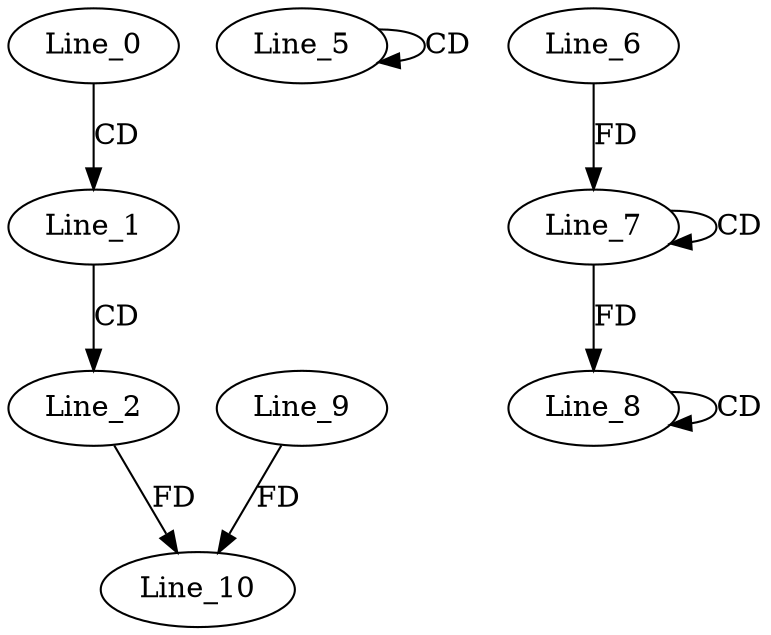 digraph G {
  Line_0;
  Line_1;
  Line_2;
  Line_5;
  Line_5;
  Line_7;
  Line_7;
  Line_6;
  Line_8;
  Line_8;
  Line_10;
  Line_9;
  Line_0 -> Line_1 [ label="CD" ];
  Line_1 -> Line_2 [ label="CD" ];
  Line_5 -> Line_5 [ label="CD" ];
  Line_7 -> Line_7 [ label="CD" ];
  Line_6 -> Line_7 [ label="FD" ];
  Line_8 -> Line_8 [ label="CD" ];
  Line_7 -> Line_8 [ label="FD" ];
  Line_2 -> Line_10 [ label="FD" ];
  Line_9 -> Line_10 [ label="FD" ];
}
